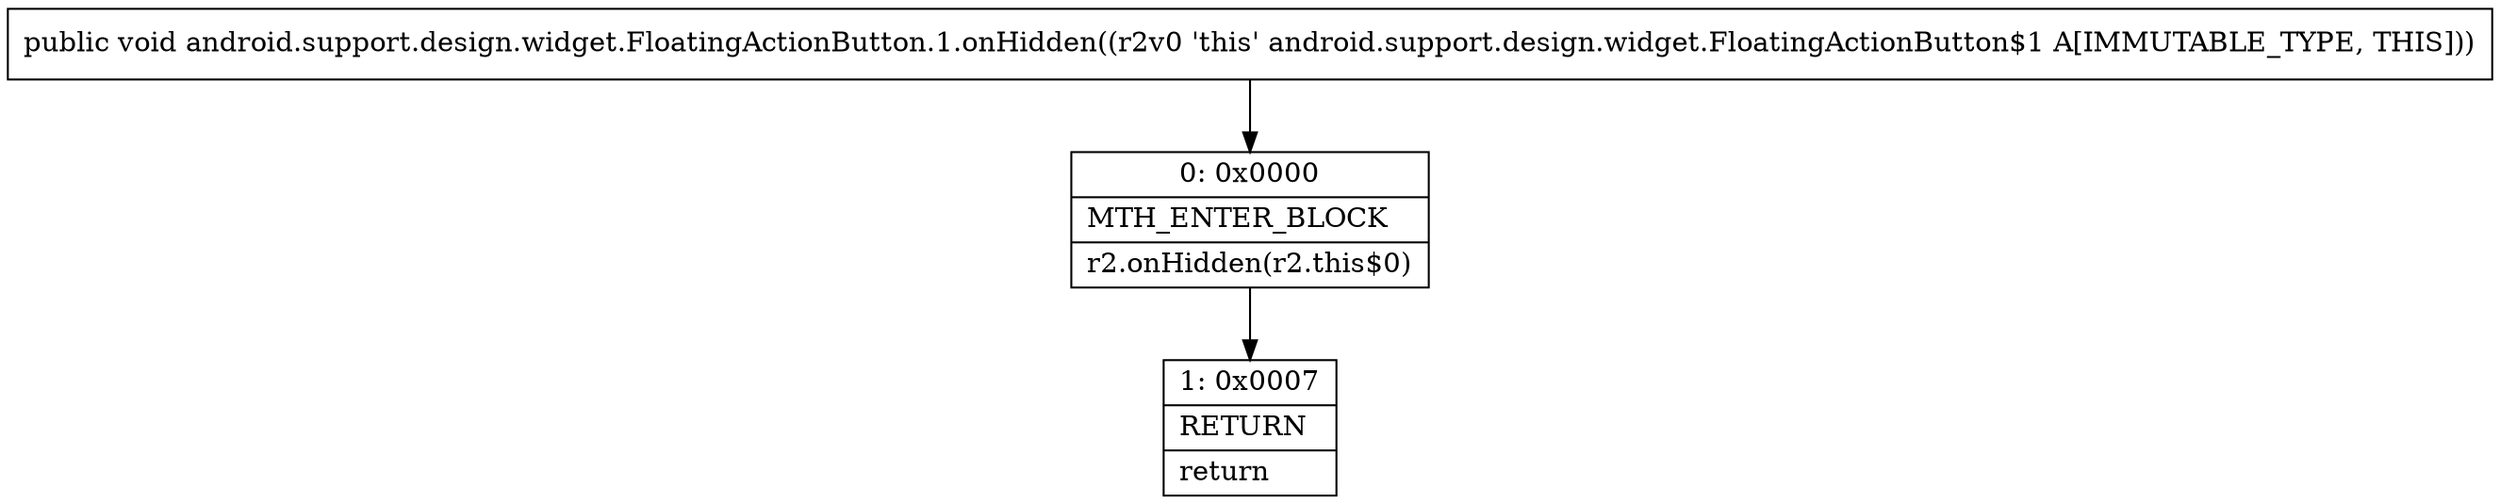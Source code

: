 digraph "CFG forandroid.support.design.widget.FloatingActionButton.1.onHidden()V" {
Node_0 [shape=record,label="{0\:\ 0x0000|MTH_ENTER_BLOCK\l|r2.onHidden(r2.this$0)\l}"];
Node_1 [shape=record,label="{1\:\ 0x0007|RETURN\l|return\l}"];
MethodNode[shape=record,label="{public void android.support.design.widget.FloatingActionButton.1.onHidden((r2v0 'this' android.support.design.widget.FloatingActionButton$1 A[IMMUTABLE_TYPE, THIS])) }"];
MethodNode -> Node_0;
Node_0 -> Node_1;
}

